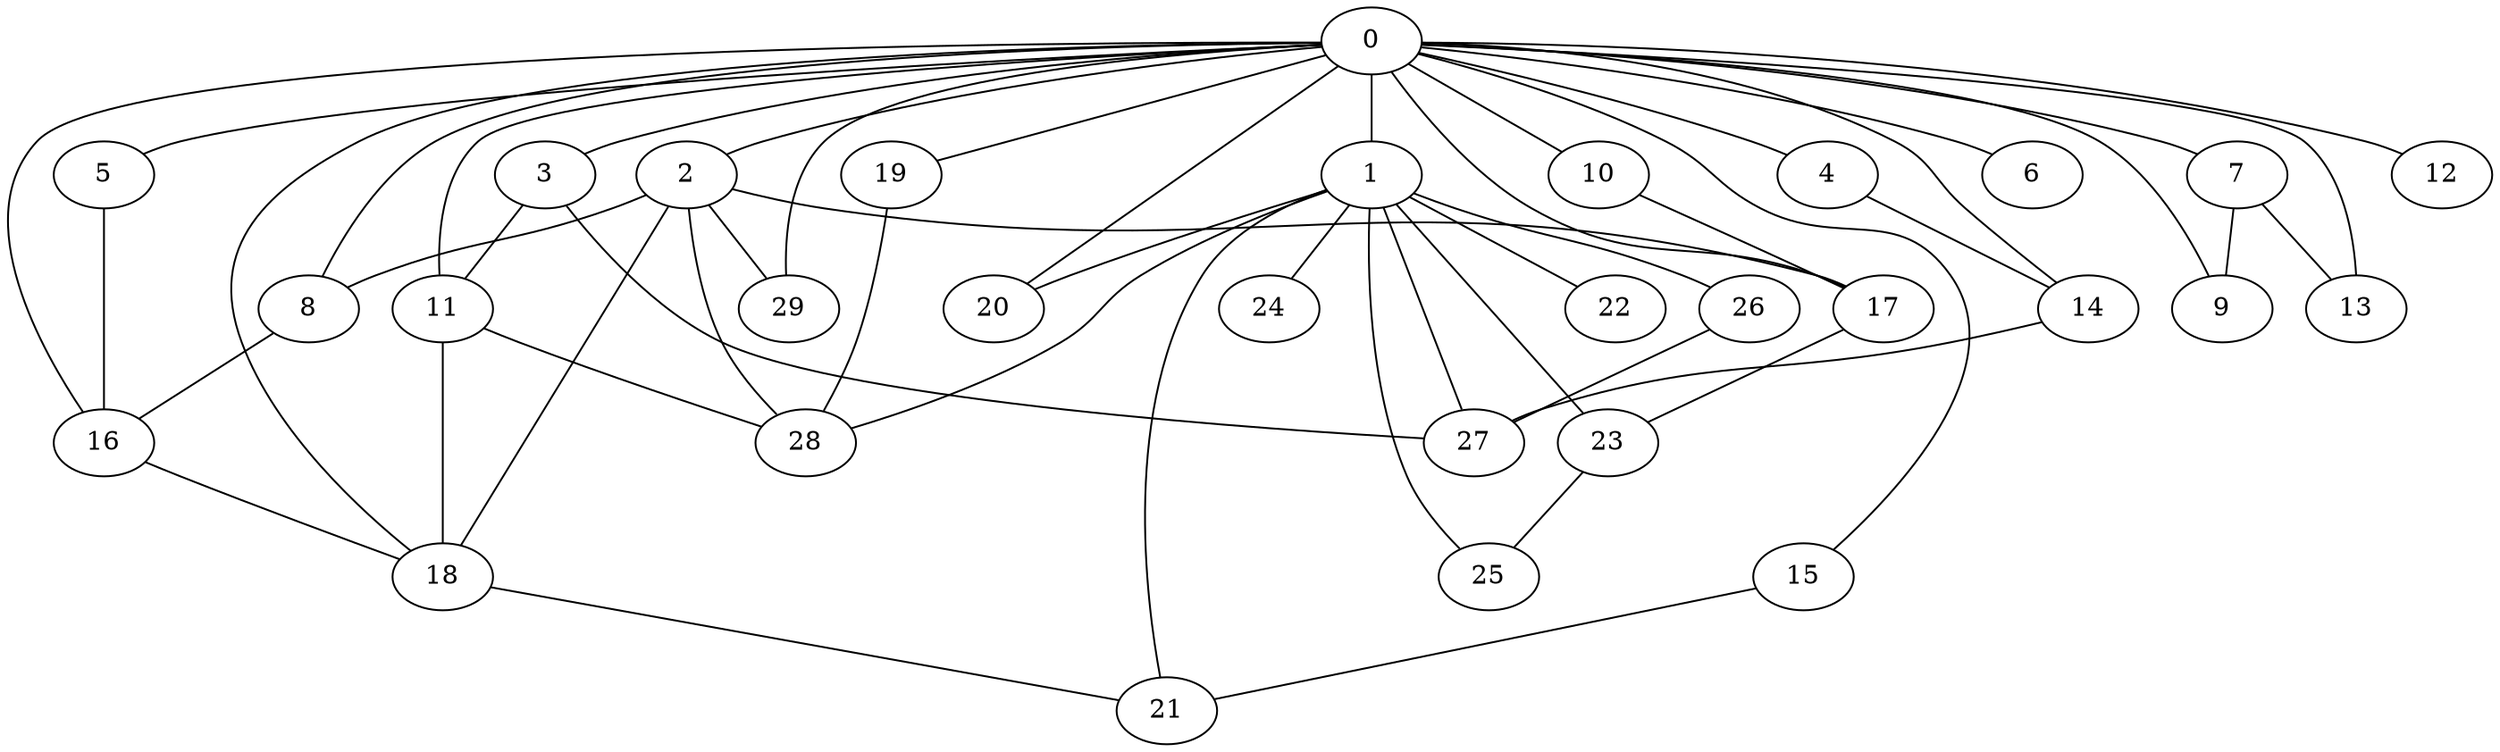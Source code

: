 
graph graphname {
    0 -- 1
0 -- 2
0 -- 3
0 -- 4
0 -- 5
0 -- 6
0 -- 7
0 -- 8
0 -- 9
0 -- 10
0 -- 11
0 -- 12
0 -- 13
0 -- 14
0 -- 15
0 -- 16
0 -- 17
0 -- 18
0 -- 19
0 -- 20
0 -- 29
1 -- 20
1 -- 21
1 -- 22
1 -- 23
1 -- 24
1 -- 25
1 -- 26
1 -- 27
1 -- 28
2 -- 29
2 -- 8
2 -- 18
2 -- 17
2 -- 28
3 -- 11
3 -- 27
4 -- 14
5 -- 16
7 -- 13
7 -- 9
8 -- 16
10 -- 17
11 -- 28
11 -- 18
14 -- 27
15 -- 21
16 -- 18
17 -- 23
18 -- 21
19 -- 28
23 -- 25
26 -- 27

}
